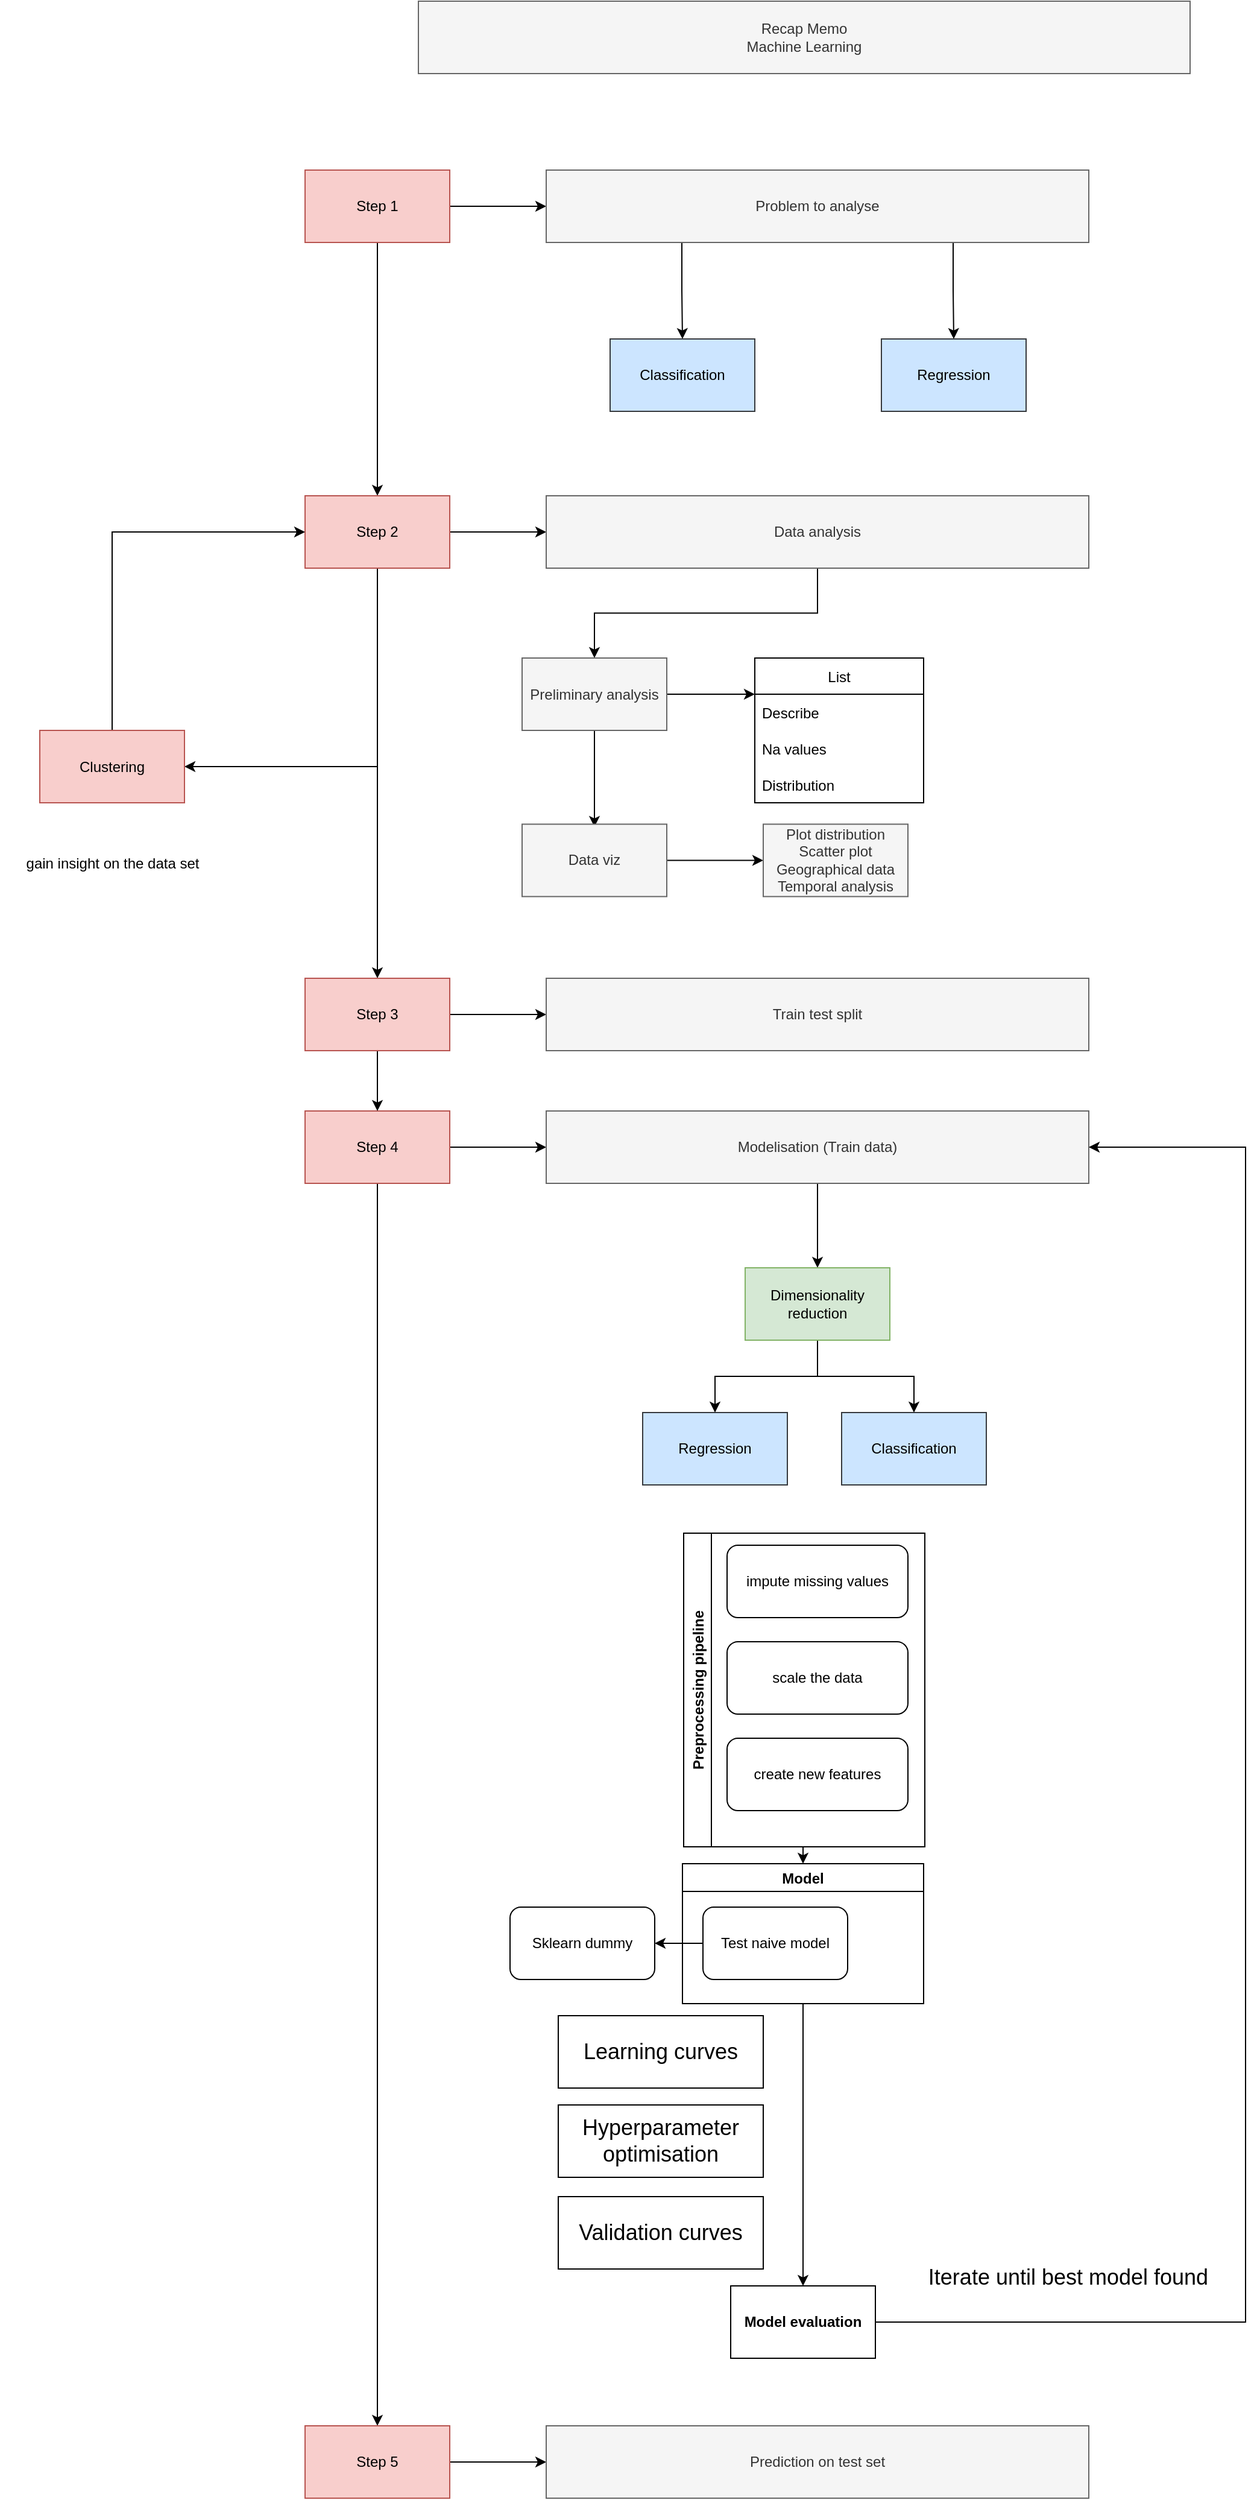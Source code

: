 <mxfile version="19.0.2" type="github">
  <diagram id="t-oJXe_NNOPs2yRI83mc" name="Page-1">
    <mxGraphModel dx="2605" dy="1025" grid="1" gridSize="10" guides="1" tooltips="1" connect="1" arrows="1" fold="1" page="1" pageScale="1" pageWidth="827" pageHeight="1169" math="0" shadow="0">
      <root>
        <mxCell id="0" />
        <mxCell id="1" parent="0" />
        <mxCell id="vTsSiwtrTpE9aTX-kytd-1" value="Recap Memo&lt;br&gt; Machine Learning" style="rounded=0;whiteSpace=wrap;html=1;fillColor=#f5f5f5;strokeColor=#666666;fontColor=#333333;" vertex="1" parent="1">
          <mxGeometry x="94" y="10" width="640" height="60" as="geometry" />
        </mxCell>
        <mxCell id="vTsSiwtrTpE9aTX-kytd-5" value="" style="edgeStyle=orthogonalEdgeStyle;rounded=0;orthogonalLoop=1;jettySize=auto;html=1;" edge="1" parent="1" source="vTsSiwtrTpE9aTX-kytd-3" target="vTsSiwtrTpE9aTX-kytd-4">
          <mxGeometry relative="1" as="geometry" />
        </mxCell>
        <mxCell id="vTsSiwtrTpE9aTX-kytd-25" value="" style="edgeStyle=orthogonalEdgeStyle;rounded=0;orthogonalLoop=1;jettySize=auto;html=1;entryX=0.5;entryY=0;entryDx=0;entryDy=0;" edge="1" parent="1" source="vTsSiwtrTpE9aTX-kytd-3" target="vTsSiwtrTpE9aTX-kytd-12">
          <mxGeometry relative="1" as="geometry">
            <mxPoint x="60" y="290" as="targetPoint" />
          </mxGeometry>
        </mxCell>
        <mxCell id="vTsSiwtrTpE9aTX-kytd-3" value="Step 1 " style="rounded=0;whiteSpace=wrap;html=1;fillColor=#f8cecc;strokeColor=#b85450;" vertex="1" parent="1">
          <mxGeometry y="150" width="120" height="60" as="geometry" />
        </mxCell>
        <mxCell id="vTsSiwtrTpE9aTX-kytd-8" style="edgeStyle=orthogonalEdgeStyle;rounded=0;orthogonalLoop=1;jettySize=auto;html=1;exitX=0.25;exitY=1;exitDx=0;exitDy=0;entryX=0.5;entryY=0;entryDx=0;entryDy=0;" edge="1" parent="1" source="vTsSiwtrTpE9aTX-kytd-4" target="vTsSiwtrTpE9aTX-kytd-9">
          <mxGeometry relative="1" as="geometry">
            <mxPoint x="260" y="290" as="targetPoint" />
          </mxGeometry>
        </mxCell>
        <mxCell id="vTsSiwtrTpE9aTX-kytd-69" style="edgeStyle=orthogonalEdgeStyle;rounded=0;orthogonalLoop=1;jettySize=auto;html=1;exitX=0.75;exitY=1;exitDx=0;exitDy=0;entryX=0.5;entryY=0;entryDx=0;entryDy=0;" edge="1" parent="1" source="vTsSiwtrTpE9aTX-kytd-4" target="vTsSiwtrTpE9aTX-kytd-6">
          <mxGeometry relative="1" as="geometry" />
        </mxCell>
        <mxCell id="vTsSiwtrTpE9aTX-kytd-4" value="Problem to analyse" style="rounded=0;whiteSpace=wrap;html=1;fillColor=#f5f5f5;fontColor=#333333;strokeColor=#666666;" vertex="1" parent="1">
          <mxGeometry x="200" y="150" width="450" height="60" as="geometry" />
        </mxCell>
        <mxCell id="vTsSiwtrTpE9aTX-kytd-6" value="Regression " style="whiteSpace=wrap;html=1;rounded=0;fillColor=#cce5ff;strokeColor=#36393d;" vertex="1" parent="1">
          <mxGeometry x="478" y="290" width="120" height="60" as="geometry" />
        </mxCell>
        <mxCell id="vTsSiwtrTpE9aTX-kytd-9" value="Classification" style="whiteSpace=wrap;html=1;rounded=0;fillColor=#cce5ff;strokeColor=#36393d;" vertex="1" parent="1">
          <mxGeometry x="253" y="290" width="120" height="60" as="geometry" />
        </mxCell>
        <mxCell id="vTsSiwtrTpE9aTX-kytd-26" style="edgeStyle=orthogonalEdgeStyle;rounded=0;orthogonalLoop=1;jettySize=auto;html=1;exitX=0.5;exitY=1;exitDx=0;exitDy=0;entryX=0.5;entryY=0;entryDx=0;entryDy=0;entryPerimeter=0;" edge="1" parent="1" source="vTsSiwtrTpE9aTX-kytd-12" target="vTsSiwtrTpE9aTX-kytd-48">
          <mxGeometry relative="1" as="geometry" />
        </mxCell>
        <mxCell id="vTsSiwtrTpE9aTX-kytd-27" value="" style="edgeStyle=orthogonalEdgeStyle;rounded=0;orthogonalLoop=1;jettySize=auto;html=1;" edge="1" parent="1" source="vTsSiwtrTpE9aTX-kytd-12" target="vTsSiwtrTpE9aTX-kytd-13">
          <mxGeometry relative="1" as="geometry" />
        </mxCell>
        <mxCell id="vTsSiwtrTpE9aTX-kytd-56" style="edgeStyle=orthogonalEdgeStyle;rounded=0;orthogonalLoop=1;jettySize=auto;html=1;exitX=0.5;exitY=1;exitDx=0;exitDy=0;entryX=1;entryY=0.5;entryDx=0;entryDy=0;" edge="1" parent="1" source="vTsSiwtrTpE9aTX-kytd-12" target="vTsSiwtrTpE9aTX-kytd-55">
          <mxGeometry relative="1" as="geometry" />
        </mxCell>
        <mxCell id="vTsSiwtrTpE9aTX-kytd-12" value="Step 2 " style="rounded=0;whiteSpace=wrap;html=1;fillColor=#f8cecc;strokeColor=#b85450;" vertex="1" parent="1">
          <mxGeometry y="420" width="120" height="60" as="geometry" />
        </mxCell>
        <mxCell id="vTsSiwtrTpE9aTX-kytd-15" value="" style="edgeStyle=orthogonalEdgeStyle;rounded=0;orthogonalLoop=1;jettySize=auto;html=1;" edge="1" parent="1" source="vTsSiwtrTpE9aTX-kytd-13" target="vTsSiwtrTpE9aTX-kytd-14">
          <mxGeometry relative="1" as="geometry" />
        </mxCell>
        <mxCell id="vTsSiwtrTpE9aTX-kytd-13" value="&lt;div&gt;Data analysis&lt;br&gt;&lt;/div&gt;" style="rounded=0;whiteSpace=wrap;html=1;fillColor=#f5f5f5;fontColor=#333333;strokeColor=#666666;" vertex="1" parent="1">
          <mxGeometry x="200" y="420" width="450" height="60" as="geometry" />
        </mxCell>
        <mxCell id="vTsSiwtrTpE9aTX-kytd-20" style="edgeStyle=orthogonalEdgeStyle;rounded=0;orthogonalLoop=1;jettySize=auto;html=1;exitX=1;exitY=0.5;exitDx=0;exitDy=0;entryX=0;entryY=0.25;entryDx=0;entryDy=0;" edge="1" parent="1" source="vTsSiwtrTpE9aTX-kytd-14" target="vTsSiwtrTpE9aTX-kytd-16">
          <mxGeometry relative="1" as="geometry" />
        </mxCell>
        <mxCell id="vTsSiwtrTpE9aTX-kytd-22" value="" style="edgeStyle=orthogonalEdgeStyle;rounded=0;orthogonalLoop=1;jettySize=auto;html=1;" edge="1" parent="1" source="vTsSiwtrTpE9aTX-kytd-14">
          <mxGeometry relative="1" as="geometry">
            <mxPoint x="240" y="694.5" as="targetPoint" />
          </mxGeometry>
        </mxCell>
        <mxCell id="vTsSiwtrTpE9aTX-kytd-14" value="Preliminary analysis" style="whiteSpace=wrap;html=1;fillColor=#f5f5f5;strokeColor=#666666;fontColor=#333333;rounded=0;" vertex="1" parent="1">
          <mxGeometry x="180" y="554.5" width="120" height="60" as="geometry" />
        </mxCell>
        <mxCell id="vTsSiwtrTpE9aTX-kytd-16" value="List" style="swimlane;fontStyle=0;childLayout=stackLayout;horizontal=1;startSize=30;horizontalStack=0;resizeParent=1;resizeParentMax=0;resizeLast=0;collapsible=1;marginBottom=0;" vertex="1" parent="1">
          <mxGeometry x="373" y="554.5" width="140" height="120" as="geometry">
            <mxRectangle x="365" y="554.5" width="50" height="30" as="alternateBounds" />
          </mxGeometry>
        </mxCell>
        <mxCell id="vTsSiwtrTpE9aTX-kytd-17" value="Describe" style="text;strokeColor=none;fillColor=none;align=left;verticalAlign=middle;spacingLeft=4;spacingRight=4;overflow=hidden;points=[[0,0.5],[1,0.5]];portConstraint=eastwest;rotatable=0;" vertex="1" parent="vTsSiwtrTpE9aTX-kytd-16">
          <mxGeometry y="30" width="140" height="30" as="geometry" />
        </mxCell>
        <mxCell id="vTsSiwtrTpE9aTX-kytd-18" value="Na values" style="text;strokeColor=none;fillColor=none;align=left;verticalAlign=middle;spacingLeft=4;spacingRight=4;overflow=hidden;points=[[0,0.5],[1,0.5]];portConstraint=eastwest;rotatable=0;" vertex="1" parent="vTsSiwtrTpE9aTX-kytd-16">
          <mxGeometry y="60" width="140" height="30" as="geometry" />
        </mxCell>
        <mxCell id="vTsSiwtrTpE9aTX-kytd-19" value="Distribution" style="text;strokeColor=none;fillColor=none;align=left;verticalAlign=middle;spacingLeft=4;spacingRight=4;overflow=hidden;points=[[0,0.5],[1,0.5]];portConstraint=eastwest;rotatable=0;" vertex="1" parent="vTsSiwtrTpE9aTX-kytd-16">
          <mxGeometry y="90" width="140" height="30" as="geometry" />
        </mxCell>
        <mxCell id="vTsSiwtrTpE9aTX-kytd-29" style="edgeStyle=orthogonalEdgeStyle;rounded=0;orthogonalLoop=1;jettySize=auto;html=1;exitX=1;exitY=0.5;exitDx=0;exitDy=0;entryX=0;entryY=0.5;entryDx=0;entryDy=0;" edge="1" parent="1" source="vTsSiwtrTpE9aTX-kytd-23" target="vTsSiwtrTpE9aTX-kytd-28">
          <mxGeometry relative="1" as="geometry" />
        </mxCell>
        <mxCell id="vTsSiwtrTpE9aTX-kytd-88" style="edgeStyle=orthogonalEdgeStyle;rounded=0;orthogonalLoop=1;jettySize=auto;html=1;exitX=0.5;exitY=1;exitDx=0;exitDy=0;entryX=0.5;entryY=0;entryDx=0;entryDy=0;fontSize=18;" edge="1" parent="1" source="vTsSiwtrTpE9aTX-kytd-23" target="vTsSiwtrTpE9aTX-kytd-86">
          <mxGeometry relative="1" as="geometry" />
        </mxCell>
        <mxCell id="vTsSiwtrTpE9aTX-kytd-23" value="Step 4 " style="rounded=0;whiteSpace=wrap;html=1;fillColor=#f8cecc;strokeColor=#b85450;" vertex="1" parent="1">
          <mxGeometry y="930" width="120" height="60" as="geometry" />
        </mxCell>
        <mxCell id="vTsSiwtrTpE9aTX-kytd-66" style="edgeStyle=orthogonalEdgeStyle;rounded=0;orthogonalLoop=1;jettySize=auto;html=1;exitX=0.5;exitY=1;exitDx=0;exitDy=0;entryX=0.5;entryY=0;entryDx=0;entryDy=0;" edge="1" parent="1" source="vTsSiwtrTpE9aTX-kytd-28" target="vTsSiwtrTpE9aTX-kytd-44">
          <mxGeometry relative="1" as="geometry" />
        </mxCell>
        <mxCell id="vTsSiwtrTpE9aTX-kytd-28" value="Modelisation (Train data)" style="rounded=0;whiteSpace=wrap;html=1;fillColor=#f5f5f5;fontColor=#333333;strokeColor=#666666;" vertex="1" parent="1">
          <mxGeometry x="200" y="930" width="450" height="60" as="geometry" />
        </mxCell>
        <mxCell id="vTsSiwtrTpE9aTX-kytd-31" value="Regression " style="whiteSpace=wrap;html=1;rounded=0;fillColor=#cce5ff;strokeColor=#36393d;" vertex="1" parent="1">
          <mxGeometry x="280" y="1180" width="120" height="60" as="geometry" />
        </mxCell>
        <mxCell id="vTsSiwtrTpE9aTX-kytd-32" value="Classification" style="whiteSpace=wrap;html=1;rounded=0;fillColor=#cce5ff;strokeColor=#36393d;" vertex="1" parent="1">
          <mxGeometry x="445" y="1180" width="120" height="60" as="geometry" />
        </mxCell>
        <mxCell id="vTsSiwtrTpE9aTX-kytd-67" style="edgeStyle=orthogonalEdgeStyle;rounded=0;orthogonalLoop=1;jettySize=auto;html=1;exitX=0.5;exitY=1;exitDx=0;exitDy=0;entryX=0.5;entryY=0;entryDx=0;entryDy=0;" edge="1" parent="1" source="vTsSiwtrTpE9aTX-kytd-44" target="vTsSiwtrTpE9aTX-kytd-31">
          <mxGeometry relative="1" as="geometry" />
        </mxCell>
        <mxCell id="vTsSiwtrTpE9aTX-kytd-68" style="edgeStyle=orthogonalEdgeStyle;rounded=0;orthogonalLoop=1;jettySize=auto;html=1;exitX=0.5;exitY=1;exitDx=0;exitDy=0;entryX=0.5;entryY=0;entryDx=0;entryDy=0;" edge="1" parent="1" source="vTsSiwtrTpE9aTX-kytd-44" target="vTsSiwtrTpE9aTX-kytd-32">
          <mxGeometry relative="1" as="geometry" />
        </mxCell>
        <mxCell id="vTsSiwtrTpE9aTX-kytd-44" value="Dimensionality reduction" style="rounded=0;whiteSpace=wrap;html=1;fillColor=#d5e8d4;strokeColor=#82b366;" vertex="1" parent="1">
          <mxGeometry x="365" y="1060" width="120" height="60" as="geometry" />
        </mxCell>
        <mxCell id="vTsSiwtrTpE9aTX-kytd-49" style="edgeStyle=orthogonalEdgeStyle;rounded=0;orthogonalLoop=1;jettySize=auto;html=1;exitX=0.5;exitY=1;exitDx=0;exitDy=0;entryX=0.5;entryY=0;entryDx=0;entryDy=0;" edge="1" parent="1" source="vTsSiwtrTpE9aTX-kytd-48" target="vTsSiwtrTpE9aTX-kytd-23">
          <mxGeometry relative="1" as="geometry" />
        </mxCell>
        <mxCell id="vTsSiwtrTpE9aTX-kytd-51" value="" style="edgeStyle=orthogonalEdgeStyle;rounded=0;orthogonalLoop=1;jettySize=auto;html=1;" edge="1" parent="1" source="vTsSiwtrTpE9aTX-kytd-48" target="vTsSiwtrTpE9aTX-kytd-50">
          <mxGeometry relative="1" as="geometry" />
        </mxCell>
        <mxCell id="vTsSiwtrTpE9aTX-kytd-48" value="Step 3 " style="rounded=0;whiteSpace=wrap;html=1;fillColor=#f8cecc;strokeColor=#b85450;" vertex="1" parent="1">
          <mxGeometry y="820" width="120" height="60" as="geometry" />
        </mxCell>
        <mxCell id="vTsSiwtrTpE9aTX-kytd-50" value="Train test split" style="rounded=0;whiteSpace=wrap;html=1;fillColor=#f5f5f5;strokeColor=#666666;fontColor=#333333;" vertex="1" parent="1">
          <mxGeometry x="200" y="820" width="450" height="60" as="geometry" />
        </mxCell>
        <mxCell id="vTsSiwtrTpE9aTX-kytd-57" style="edgeStyle=orthogonalEdgeStyle;rounded=0;orthogonalLoop=1;jettySize=auto;html=1;exitX=0.5;exitY=0;exitDx=0;exitDy=0;entryX=0;entryY=0.5;entryDx=0;entryDy=0;" edge="1" parent="1" source="vTsSiwtrTpE9aTX-kytd-55" target="vTsSiwtrTpE9aTX-kytd-12">
          <mxGeometry relative="1" as="geometry" />
        </mxCell>
        <mxCell id="vTsSiwtrTpE9aTX-kytd-55" value="Clustering" style="rounded=0;whiteSpace=wrap;html=1;fillColor=#f8cecc;strokeColor=#b85450;" vertex="1" parent="1">
          <mxGeometry x="-220" y="614.5" width="120" height="60" as="geometry" />
        </mxCell>
        <mxCell id="vTsSiwtrTpE9aTX-kytd-60" value="&lt;div&gt;gain insight on the data set&lt;/div&gt;" style="text;html=1;strokeColor=none;fillColor=none;align=center;verticalAlign=middle;whiteSpace=wrap;rounded=0;" vertex="1" parent="1">
          <mxGeometry x="-252.5" y="692.25" width="185" height="64.5" as="geometry" />
        </mxCell>
        <mxCell id="vTsSiwtrTpE9aTX-kytd-70" value="impute missing values" style="rounded=1;whiteSpace=wrap;html=1;" vertex="1" parent="1">
          <mxGeometry x="350" y="1290" width="150" height="60" as="geometry" />
        </mxCell>
        <mxCell id="vTsSiwtrTpE9aTX-kytd-72" value="create new features" style="rounded=1;whiteSpace=wrap;html=1;" vertex="1" parent="1">
          <mxGeometry x="350" y="1450" width="150" height="60" as="geometry" />
        </mxCell>
        <mxCell id="vTsSiwtrTpE9aTX-kytd-77" value="" style="edgeStyle=orthogonalEdgeStyle;rounded=0;orthogonalLoop=1;jettySize=auto;html=1;" edge="1" parent="1" source="vTsSiwtrTpE9aTX-kytd-75" target="vTsSiwtrTpE9aTX-kytd-76">
          <mxGeometry relative="1" as="geometry" />
        </mxCell>
        <mxCell id="vTsSiwtrTpE9aTX-kytd-75" value="Data viz" style="whiteSpace=wrap;html=1;fillColor=#f5f5f5;strokeColor=#666666;fontColor=#333333;rounded=0;" vertex="1" parent="1">
          <mxGeometry x="180" y="692.25" width="120" height="60" as="geometry" />
        </mxCell>
        <mxCell id="vTsSiwtrTpE9aTX-kytd-76" value="&lt;div&gt;Plot distribution&lt;/div&gt;&lt;div&gt;Scatter plot&lt;/div&gt;&lt;div&gt;Geographical data&lt;/div&gt;&lt;div&gt;Temporal analysis&lt;br&gt;&lt;/div&gt;" style="whiteSpace=wrap;html=1;fillColor=#f5f5f5;strokeColor=#666666;fontColor=#333333;rounded=0;" vertex="1" parent="1">
          <mxGeometry x="380" y="692.25" width="120" height="60" as="geometry" />
        </mxCell>
        <mxCell id="vTsSiwtrTpE9aTX-kytd-92" style="edgeStyle=orthogonalEdgeStyle;rounded=0;orthogonalLoop=1;jettySize=auto;html=1;exitX=0.5;exitY=1;exitDx=0;exitDy=0;entryX=0.5;entryY=0;entryDx=0;entryDy=0;fontSize=18;" edge="1" parent="1" source="vTsSiwtrTpE9aTX-kytd-78" target="vTsSiwtrTpE9aTX-kytd-80">
          <mxGeometry relative="1" as="geometry" />
        </mxCell>
        <mxCell id="vTsSiwtrTpE9aTX-kytd-78" value="Preprocessing pipeline" style="swimlane;horizontal=0;" vertex="1" parent="1">
          <mxGeometry x="314" y="1280" width="200" height="260" as="geometry" />
        </mxCell>
        <mxCell id="vTsSiwtrTpE9aTX-kytd-71" value="scale the data" style="rounded=1;whiteSpace=wrap;html=1;" vertex="1" parent="vTsSiwtrTpE9aTX-kytd-78">
          <mxGeometry x="36" y="90" width="150" height="60" as="geometry" />
        </mxCell>
        <mxCell id="vTsSiwtrTpE9aTX-kytd-83" value="" style="edgeStyle=orthogonalEdgeStyle;rounded=0;orthogonalLoop=1;jettySize=auto;html=1;" edge="1" parent="1" source="vTsSiwtrTpE9aTX-kytd-80" target="vTsSiwtrTpE9aTX-kytd-82">
          <mxGeometry relative="1" as="geometry" />
        </mxCell>
        <mxCell id="vTsSiwtrTpE9aTX-kytd-80" value="Model" style="swimlane;" vertex="1" parent="1">
          <mxGeometry x="313" y="1554" width="200" height="116" as="geometry" />
        </mxCell>
        <mxCell id="vTsSiwtrTpE9aTX-kytd-39" value="Test naive model" style="rounded=1;whiteSpace=wrap;html=1;" vertex="1" parent="vTsSiwtrTpE9aTX-kytd-80">
          <mxGeometry x="17" y="36" width="120" height="60" as="geometry" />
        </mxCell>
        <UserObject label="Sklearn dummy" link="https://scikit-learn.org/stable/modules/classes.html#module-sklearn.dummy" id="vTsSiwtrTpE9aTX-kytd-62">
          <mxCell style="rounded=1;whiteSpace=wrap;html=1;" vertex="1" parent="1">
            <mxGeometry x="170" y="1590" width="120" height="60" as="geometry" />
          </mxCell>
        </UserObject>
        <mxCell id="vTsSiwtrTpE9aTX-kytd-81" style="edgeStyle=orthogonalEdgeStyle;rounded=0;orthogonalLoop=1;jettySize=auto;html=1;exitX=0;exitY=0.5;exitDx=0;exitDy=0;entryX=1;entryY=0.5;entryDx=0;entryDy=0;" edge="1" parent="1" source="vTsSiwtrTpE9aTX-kytd-39" target="vTsSiwtrTpE9aTX-kytd-62">
          <mxGeometry relative="1" as="geometry" />
        </mxCell>
        <mxCell id="vTsSiwtrTpE9aTX-kytd-84" style="edgeStyle=orthogonalEdgeStyle;rounded=0;orthogonalLoop=1;jettySize=auto;html=1;exitX=1;exitY=0.5;exitDx=0;exitDy=0;entryX=1;entryY=0.5;entryDx=0;entryDy=0;" edge="1" parent="1" source="vTsSiwtrTpE9aTX-kytd-82" target="vTsSiwtrTpE9aTX-kytd-28">
          <mxGeometry relative="1" as="geometry">
            <Array as="points">
              <mxPoint x="780" y="1934" />
              <mxPoint x="780" y="960" />
            </Array>
          </mxGeometry>
        </mxCell>
        <mxCell id="vTsSiwtrTpE9aTX-kytd-82" value="Model evaluation " style="whiteSpace=wrap;html=1;fontStyle=1;startSize=23;" vertex="1" parent="1">
          <mxGeometry x="353" y="1904" width="120" height="60" as="geometry" />
        </mxCell>
        <mxCell id="vTsSiwtrTpE9aTX-kytd-85" value="&lt;font style=&quot;font-size: 18px;&quot;&gt;Iterate until best model found&lt;/font&gt;" style="text;html=1;strokeColor=none;fillColor=none;align=center;verticalAlign=middle;whiteSpace=wrap;rounded=0;" vertex="1" parent="1">
          <mxGeometry x="513" y="1870" width="240" height="54" as="geometry" />
        </mxCell>
        <mxCell id="vTsSiwtrTpE9aTX-kytd-89" style="edgeStyle=orthogonalEdgeStyle;rounded=0;orthogonalLoop=1;jettySize=auto;html=1;exitX=1;exitY=0.5;exitDx=0;exitDy=0;fontSize=18;" edge="1" parent="1" source="vTsSiwtrTpE9aTX-kytd-86" target="vTsSiwtrTpE9aTX-kytd-87">
          <mxGeometry relative="1" as="geometry" />
        </mxCell>
        <mxCell id="vTsSiwtrTpE9aTX-kytd-86" value="Step 5 " style="rounded=0;whiteSpace=wrap;html=1;fillColor=#f8cecc;strokeColor=#b85450;" vertex="1" parent="1">
          <mxGeometry y="2020" width="120" height="60" as="geometry" />
        </mxCell>
        <mxCell id="vTsSiwtrTpE9aTX-kytd-87" value="Prediction on test set" style="rounded=0;whiteSpace=wrap;html=1;fillColor=#f5f5f5;fontColor=#333333;strokeColor=#666666;" vertex="1" parent="1">
          <mxGeometry x="200" y="2020" width="450" height="60" as="geometry" />
        </mxCell>
        <mxCell id="vTsSiwtrTpE9aTX-kytd-90" value="Hyperparameter optimisation" style="rounded=0;whiteSpace=wrap;html=1;fontSize=18;" vertex="1" parent="1">
          <mxGeometry x="210" y="1754" width="170" height="60" as="geometry" />
        </mxCell>
        <mxCell id="vTsSiwtrTpE9aTX-kytd-91" value="Learning curves" style="rounded=0;whiteSpace=wrap;html=1;fontSize=18;" vertex="1" parent="1">
          <mxGeometry x="210" y="1680" width="170" height="60" as="geometry" />
        </mxCell>
        <mxCell id="vTsSiwtrTpE9aTX-kytd-93" value="Validation curves" style="rounded=0;whiteSpace=wrap;html=1;fontSize=18;" vertex="1" parent="1">
          <mxGeometry x="210" y="1830" width="170" height="60" as="geometry" />
        </mxCell>
      </root>
    </mxGraphModel>
  </diagram>
</mxfile>
